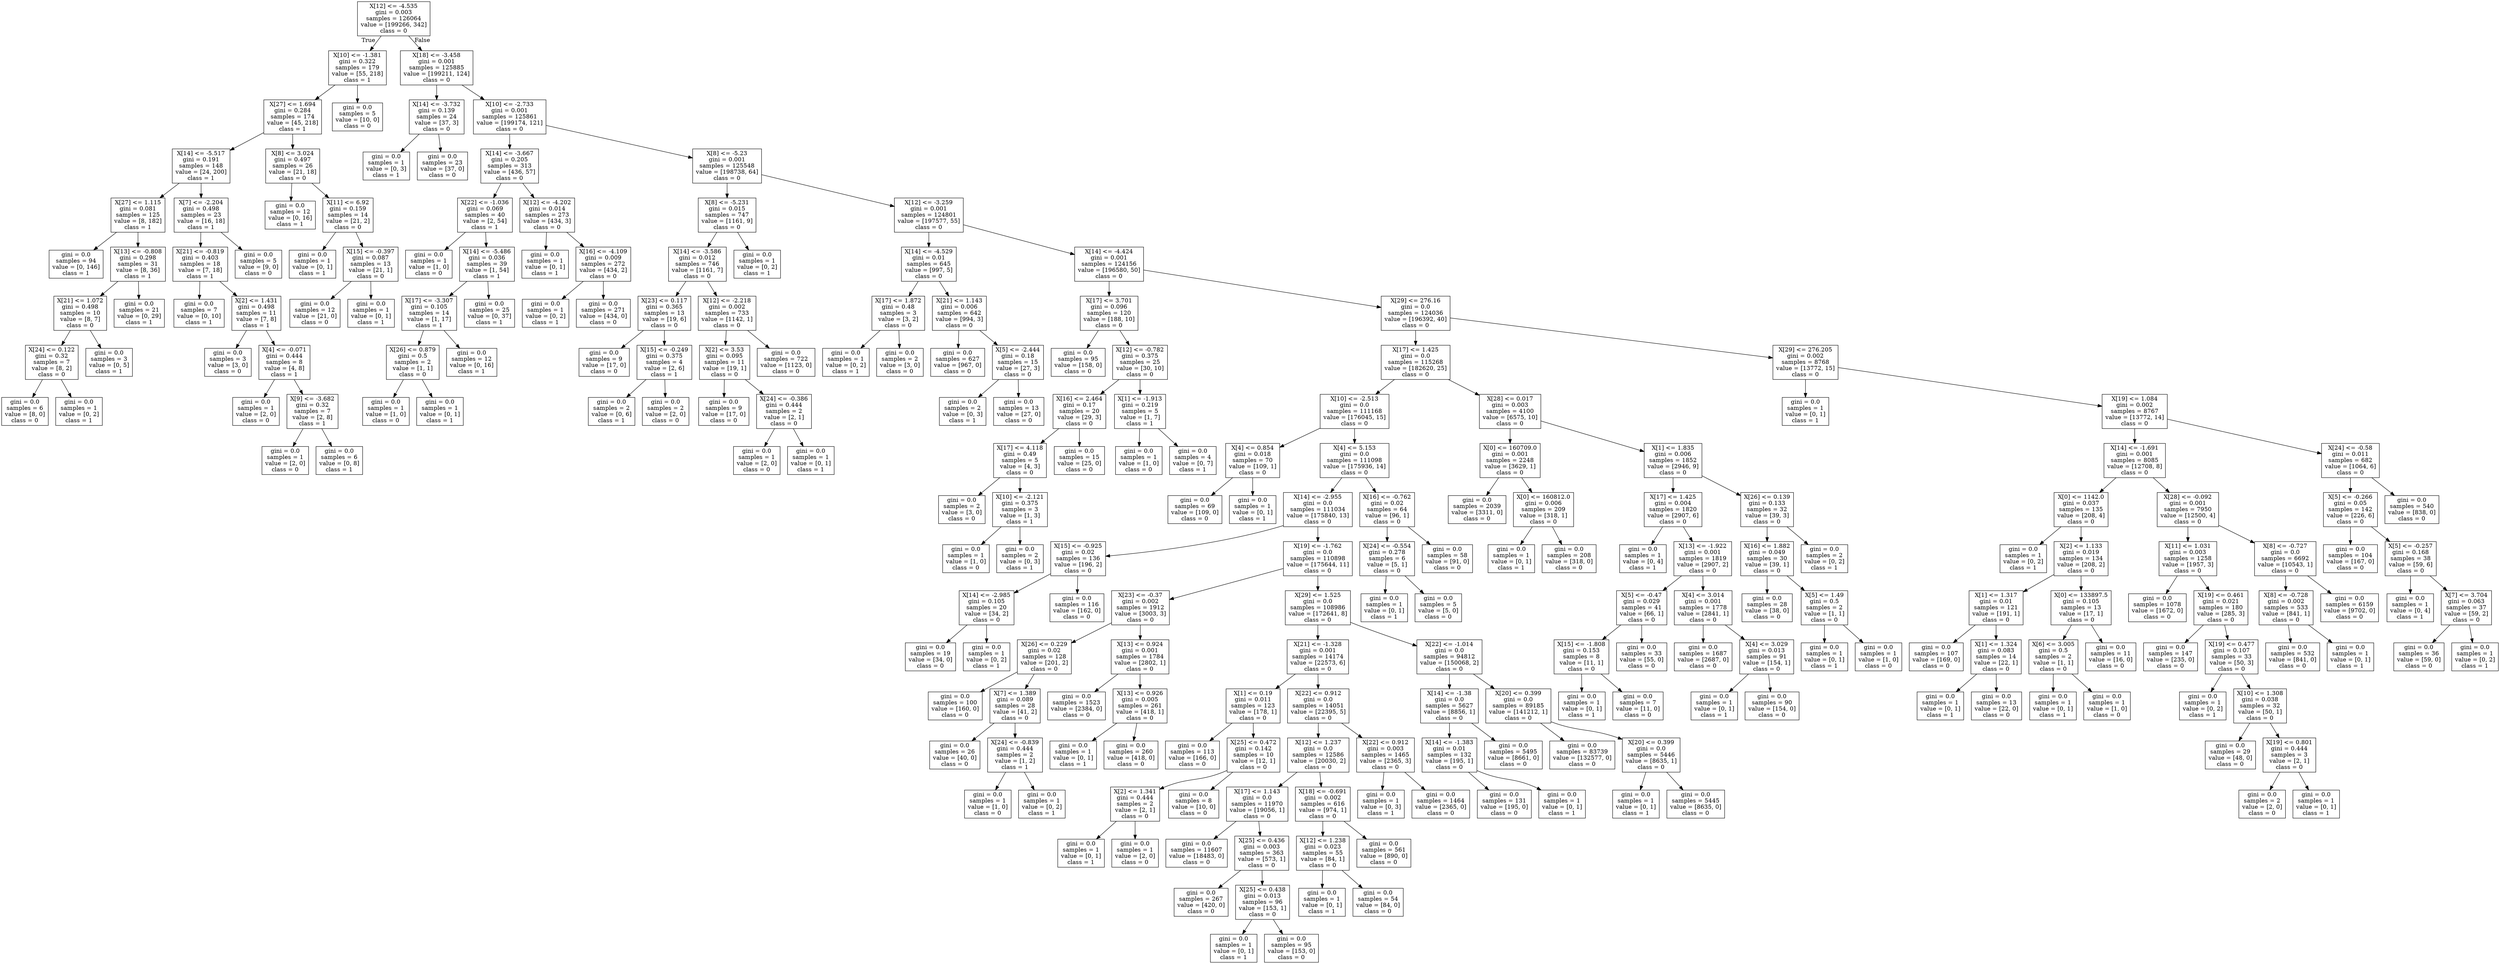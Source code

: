 digraph Tree {
node [shape=box] ;
0 [label="X[12] <= -4.535\ngini = 0.003\nsamples = 126064\nvalue = [199266, 342]\nclass = 0"] ;
1 [label="X[10] <= -1.381\ngini = 0.322\nsamples = 179\nvalue = [55, 218]\nclass = 1"] ;
0 -> 1 [labeldistance=2.5, labelangle=45, headlabel="True"] ;
2 [label="X[27] <= 1.694\ngini = 0.284\nsamples = 174\nvalue = [45, 218]\nclass = 1"] ;
1 -> 2 ;
3 [label="X[14] <= -5.517\ngini = 0.191\nsamples = 148\nvalue = [24, 200]\nclass = 1"] ;
2 -> 3 ;
4 [label="X[27] <= 1.115\ngini = 0.081\nsamples = 125\nvalue = [8, 182]\nclass = 1"] ;
3 -> 4 ;
5 [label="gini = 0.0\nsamples = 94\nvalue = [0, 146]\nclass = 1"] ;
4 -> 5 ;
6 [label="X[13] <= -0.808\ngini = 0.298\nsamples = 31\nvalue = [8, 36]\nclass = 1"] ;
4 -> 6 ;
7 [label="X[21] <= 1.072\ngini = 0.498\nsamples = 10\nvalue = [8, 7]\nclass = 0"] ;
6 -> 7 ;
8 [label="X[24] <= 0.122\ngini = 0.32\nsamples = 7\nvalue = [8, 2]\nclass = 0"] ;
7 -> 8 ;
9 [label="gini = 0.0\nsamples = 6\nvalue = [8, 0]\nclass = 0"] ;
8 -> 9 ;
10 [label="gini = 0.0\nsamples = 1\nvalue = [0, 2]\nclass = 1"] ;
8 -> 10 ;
11 [label="gini = 0.0\nsamples = 3\nvalue = [0, 5]\nclass = 1"] ;
7 -> 11 ;
12 [label="gini = 0.0\nsamples = 21\nvalue = [0, 29]\nclass = 1"] ;
6 -> 12 ;
13 [label="X[7] <= -2.204\ngini = 0.498\nsamples = 23\nvalue = [16, 18]\nclass = 1"] ;
3 -> 13 ;
14 [label="X[21] <= -0.819\ngini = 0.403\nsamples = 18\nvalue = [7, 18]\nclass = 1"] ;
13 -> 14 ;
15 [label="gini = 0.0\nsamples = 7\nvalue = [0, 10]\nclass = 1"] ;
14 -> 15 ;
16 [label="X[2] <= 1.431\ngini = 0.498\nsamples = 11\nvalue = [7, 8]\nclass = 1"] ;
14 -> 16 ;
17 [label="gini = 0.0\nsamples = 3\nvalue = [3, 0]\nclass = 0"] ;
16 -> 17 ;
18 [label="X[4] <= -0.071\ngini = 0.444\nsamples = 8\nvalue = [4, 8]\nclass = 1"] ;
16 -> 18 ;
19 [label="gini = 0.0\nsamples = 1\nvalue = [2, 0]\nclass = 0"] ;
18 -> 19 ;
20 [label="X[9] <= -3.682\ngini = 0.32\nsamples = 7\nvalue = [2, 8]\nclass = 1"] ;
18 -> 20 ;
21 [label="gini = 0.0\nsamples = 1\nvalue = [2, 0]\nclass = 0"] ;
20 -> 21 ;
22 [label="gini = 0.0\nsamples = 6\nvalue = [0, 8]\nclass = 1"] ;
20 -> 22 ;
23 [label="gini = 0.0\nsamples = 5\nvalue = [9, 0]\nclass = 0"] ;
13 -> 23 ;
24 [label="X[8] <= 3.024\ngini = 0.497\nsamples = 26\nvalue = [21, 18]\nclass = 0"] ;
2 -> 24 ;
25 [label="gini = 0.0\nsamples = 12\nvalue = [0, 16]\nclass = 1"] ;
24 -> 25 ;
26 [label="X[11] <= 6.92\ngini = 0.159\nsamples = 14\nvalue = [21, 2]\nclass = 0"] ;
24 -> 26 ;
27 [label="gini = 0.0\nsamples = 1\nvalue = [0, 1]\nclass = 1"] ;
26 -> 27 ;
28 [label="X[15] <= -0.397\ngini = 0.087\nsamples = 13\nvalue = [21, 1]\nclass = 0"] ;
26 -> 28 ;
29 [label="gini = 0.0\nsamples = 12\nvalue = [21, 0]\nclass = 0"] ;
28 -> 29 ;
30 [label="gini = 0.0\nsamples = 1\nvalue = [0, 1]\nclass = 1"] ;
28 -> 30 ;
31 [label="gini = 0.0\nsamples = 5\nvalue = [10, 0]\nclass = 0"] ;
1 -> 31 ;
32 [label="X[18] <= -3.458\ngini = 0.001\nsamples = 125885\nvalue = [199211, 124]\nclass = 0"] ;
0 -> 32 [labeldistance=2.5, labelangle=-45, headlabel="False"] ;
33 [label="X[14] <= -3.732\ngini = 0.139\nsamples = 24\nvalue = [37, 3]\nclass = 0"] ;
32 -> 33 ;
34 [label="gini = 0.0\nsamples = 1\nvalue = [0, 3]\nclass = 1"] ;
33 -> 34 ;
35 [label="gini = 0.0\nsamples = 23\nvalue = [37, 0]\nclass = 0"] ;
33 -> 35 ;
36 [label="X[10] <= -2.733\ngini = 0.001\nsamples = 125861\nvalue = [199174, 121]\nclass = 0"] ;
32 -> 36 ;
37 [label="X[14] <= -3.667\ngini = 0.205\nsamples = 313\nvalue = [436, 57]\nclass = 0"] ;
36 -> 37 ;
38 [label="X[22] <= -1.036\ngini = 0.069\nsamples = 40\nvalue = [2, 54]\nclass = 1"] ;
37 -> 38 ;
39 [label="gini = 0.0\nsamples = 1\nvalue = [1, 0]\nclass = 0"] ;
38 -> 39 ;
40 [label="X[14] <= -5.486\ngini = 0.036\nsamples = 39\nvalue = [1, 54]\nclass = 1"] ;
38 -> 40 ;
41 [label="X[17] <= -3.307\ngini = 0.105\nsamples = 14\nvalue = [1, 17]\nclass = 1"] ;
40 -> 41 ;
42 [label="X[26] <= 0.879\ngini = 0.5\nsamples = 2\nvalue = [1, 1]\nclass = 0"] ;
41 -> 42 ;
43 [label="gini = 0.0\nsamples = 1\nvalue = [1, 0]\nclass = 0"] ;
42 -> 43 ;
44 [label="gini = 0.0\nsamples = 1\nvalue = [0, 1]\nclass = 1"] ;
42 -> 44 ;
45 [label="gini = 0.0\nsamples = 12\nvalue = [0, 16]\nclass = 1"] ;
41 -> 45 ;
46 [label="gini = 0.0\nsamples = 25\nvalue = [0, 37]\nclass = 1"] ;
40 -> 46 ;
47 [label="X[12] <= -4.202\ngini = 0.014\nsamples = 273\nvalue = [434, 3]\nclass = 0"] ;
37 -> 47 ;
48 [label="gini = 0.0\nsamples = 1\nvalue = [0, 1]\nclass = 1"] ;
47 -> 48 ;
49 [label="X[16] <= -4.109\ngini = 0.009\nsamples = 272\nvalue = [434, 2]\nclass = 0"] ;
47 -> 49 ;
50 [label="gini = 0.0\nsamples = 1\nvalue = [0, 2]\nclass = 1"] ;
49 -> 50 ;
51 [label="gini = 0.0\nsamples = 271\nvalue = [434, 0]\nclass = 0"] ;
49 -> 51 ;
52 [label="X[8] <= -5.23\ngini = 0.001\nsamples = 125548\nvalue = [198738, 64]\nclass = 0"] ;
36 -> 52 ;
53 [label="X[8] <= -5.231\ngini = 0.015\nsamples = 747\nvalue = [1161, 9]\nclass = 0"] ;
52 -> 53 ;
54 [label="X[14] <= -3.586\ngini = 0.012\nsamples = 746\nvalue = [1161, 7]\nclass = 0"] ;
53 -> 54 ;
55 [label="X[23] <= 0.117\ngini = 0.365\nsamples = 13\nvalue = [19, 6]\nclass = 0"] ;
54 -> 55 ;
56 [label="gini = 0.0\nsamples = 9\nvalue = [17, 0]\nclass = 0"] ;
55 -> 56 ;
57 [label="X[15] <= -0.249\ngini = 0.375\nsamples = 4\nvalue = [2, 6]\nclass = 1"] ;
55 -> 57 ;
58 [label="gini = 0.0\nsamples = 2\nvalue = [0, 6]\nclass = 1"] ;
57 -> 58 ;
59 [label="gini = 0.0\nsamples = 2\nvalue = [2, 0]\nclass = 0"] ;
57 -> 59 ;
60 [label="X[12] <= -2.218\ngini = 0.002\nsamples = 733\nvalue = [1142, 1]\nclass = 0"] ;
54 -> 60 ;
61 [label="X[2] <= 3.53\ngini = 0.095\nsamples = 11\nvalue = [19, 1]\nclass = 0"] ;
60 -> 61 ;
62 [label="gini = 0.0\nsamples = 9\nvalue = [17, 0]\nclass = 0"] ;
61 -> 62 ;
63 [label="X[24] <= -0.386\ngini = 0.444\nsamples = 2\nvalue = [2, 1]\nclass = 0"] ;
61 -> 63 ;
64 [label="gini = 0.0\nsamples = 1\nvalue = [2, 0]\nclass = 0"] ;
63 -> 64 ;
65 [label="gini = 0.0\nsamples = 1\nvalue = [0, 1]\nclass = 1"] ;
63 -> 65 ;
66 [label="gini = 0.0\nsamples = 722\nvalue = [1123, 0]\nclass = 0"] ;
60 -> 66 ;
67 [label="gini = 0.0\nsamples = 1\nvalue = [0, 2]\nclass = 1"] ;
53 -> 67 ;
68 [label="X[12] <= -3.259\ngini = 0.001\nsamples = 124801\nvalue = [197577, 55]\nclass = 0"] ;
52 -> 68 ;
69 [label="X[14] <= -4.529\ngini = 0.01\nsamples = 645\nvalue = [997, 5]\nclass = 0"] ;
68 -> 69 ;
70 [label="X[17] <= 1.872\ngini = 0.48\nsamples = 3\nvalue = [3, 2]\nclass = 0"] ;
69 -> 70 ;
71 [label="gini = 0.0\nsamples = 1\nvalue = [0, 2]\nclass = 1"] ;
70 -> 71 ;
72 [label="gini = 0.0\nsamples = 2\nvalue = [3, 0]\nclass = 0"] ;
70 -> 72 ;
73 [label="X[21] <= 1.143\ngini = 0.006\nsamples = 642\nvalue = [994, 3]\nclass = 0"] ;
69 -> 73 ;
74 [label="gini = 0.0\nsamples = 627\nvalue = [967, 0]\nclass = 0"] ;
73 -> 74 ;
75 [label="X[5] <= -2.444\ngini = 0.18\nsamples = 15\nvalue = [27, 3]\nclass = 0"] ;
73 -> 75 ;
76 [label="gini = 0.0\nsamples = 2\nvalue = [0, 3]\nclass = 1"] ;
75 -> 76 ;
77 [label="gini = 0.0\nsamples = 13\nvalue = [27, 0]\nclass = 0"] ;
75 -> 77 ;
78 [label="X[14] <= -4.424\ngini = 0.001\nsamples = 124156\nvalue = [196580, 50]\nclass = 0"] ;
68 -> 78 ;
79 [label="X[17] <= 3.701\ngini = 0.096\nsamples = 120\nvalue = [188, 10]\nclass = 0"] ;
78 -> 79 ;
80 [label="gini = 0.0\nsamples = 95\nvalue = [158, 0]\nclass = 0"] ;
79 -> 80 ;
81 [label="X[12] <= -0.782\ngini = 0.375\nsamples = 25\nvalue = [30, 10]\nclass = 0"] ;
79 -> 81 ;
82 [label="X[16] <= 2.464\ngini = 0.17\nsamples = 20\nvalue = [29, 3]\nclass = 0"] ;
81 -> 82 ;
83 [label="X[17] <= 4.118\ngini = 0.49\nsamples = 5\nvalue = [4, 3]\nclass = 0"] ;
82 -> 83 ;
84 [label="gini = 0.0\nsamples = 2\nvalue = [3, 0]\nclass = 0"] ;
83 -> 84 ;
85 [label="X[10] <= -2.121\ngini = 0.375\nsamples = 3\nvalue = [1, 3]\nclass = 1"] ;
83 -> 85 ;
86 [label="gini = 0.0\nsamples = 1\nvalue = [1, 0]\nclass = 0"] ;
85 -> 86 ;
87 [label="gini = 0.0\nsamples = 2\nvalue = [0, 3]\nclass = 1"] ;
85 -> 87 ;
88 [label="gini = 0.0\nsamples = 15\nvalue = [25, 0]\nclass = 0"] ;
82 -> 88 ;
89 [label="X[1] <= -1.913\ngini = 0.219\nsamples = 5\nvalue = [1, 7]\nclass = 1"] ;
81 -> 89 ;
90 [label="gini = 0.0\nsamples = 1\nvalue = [1, 0]\nclass = 0"] ;
89 -> 90 ;
91 [label="gini = 0.0\nsamples = 4\nvalue = [0, 7]\nclass = 1"] ;
89 -> 91 ;
92 [label="X[29] <= 276.16\ngini = 0.0\nsamples = 124036\nvalue = [196392, 40]\nclass = 0"] ;
78 -> 92 ;
93 [label="X[17] <= 1.425\ngini = 0.0\nsamples = 115268\nvalue = [182620, 25]\nclass = 0"] ;
92 -> 93 ;
94 [label="X[10] <= -2.513\ngini = 0.0\nsamples = 111168\nvalue = [176045, 15]\nclass = 0"] ;
93 -> 94 ;
95 [label="X[4] <= 0.854\ngini = 0.018\nsamples = 70\nvalue = [109, 1]\nclass = 0"] ;
94 -> 95 ;
96 [label="gini = 0.0\nsamples = 69\nvalue = [109, 0]\nclass = 0"] ;
95 -> 96 ;
97 [label="gini = 0.0\nsamples = 1\nvalue = [0, 1]\nclass = 1"] ;
95 -> 97 ;
98 [label="X[4] <= 5.153\ngini = 0.0\nsamples = 111098\nvalue = [175936, 14]\nclass = 0"] ;
94 -> 98 ;
99 [label="X[14] <= -2.955\ngini = 0.0\nsamples = 111034\nvalue = [175840, 13]\nclass = 0"] ;
98 -> 99 ;
100 [label="X[15] <= -0.925\ngini = 0.02\nsamples = 136\nvalue = [196, 2]\nclass = 0"] ;
99 -> 100 ;
101 [label="X[14] <= -2.985\ngini = 0.105\nsamples = 20\nvalue = [34, 2]\nclass = 0"] ;
100 -> 101 ;
102 [label="gini = 0.0\nsamples = 19\nvalue = [34, 0]\nclass = 0"] ;
101 -> 102 ;
103 [label="gini = 0.0\nsamples = 1\nvalue = [0, 2]\nclass = 1"] ;
101 -> 103 ;
104 [label="gini = 0.0\nsamples = 116\nvalue = [162, 0]\nclass = 0"] ;
100 -> 104 ;
105 [label="X[19] <= -1.762\ngini = 0.0\nsamples = 110898\nvalue = [175644, 11]\nclass = 0"] ;
99 -> 105 ;
106 [label="X[23] <= -0.37\ngini = 0.002\nsamples = 1912\nvalue = [3003, 3]\nclass = 0"] ;
105 -> 106 ;
107 [label="X[26] <= 0.229\ngini = 0.02\nsamples = 128\nvalue = [201, 2]\nclass = 0"] ;
106 -> 107 ;
108 [label="gini = 0.0\nsamples = 100\nvalue = [160, 0]\nclass = 0"] ;
107 -> 108 ;
109 [label="X[7] <= 1.389\ngini = 0.089\nsamples = 28\nvalue = [41, 2]\nclass = 0"] ;
107 -> 109 ;
110 [label="gini = 0.0\nsamples = 26\nvalue = [40, 0]\nclass = 0"] ;
109 -> 110 ;
111 [label="X[24] <= -0.839\ngini = 0.444\nsamples = 2\nvalue = [1, 2]\nclass = 1"] ;
109 -> 111 ;
112 [label="gini = 0.0\nsamples = 1\nvalue = [1, 0]\nclass = 0"] ;
111 -> 112 ;
113 [label="gini = 0.0\nsamples = 1\nvalue = [0, 2]\nclass = 1"] ;
111 -> 113 ;
114 [label="X[13] <= 0.924\ngini = 0.001\nsamples = 1784\nvalue = [2802, 1]\nclass = 0"] ;
106 -> 114 ;
115 [label="gini = 0.0\nsamples = 1523\nvalue = [2384, 0]\nclass = 0"] ;
114 -> 115 ;
116 [label="X[13] <= 0.926\ngini = 0.005\nsamples = 261\nvalue = [418, 1]\nclass = 0"] ;
114 -> 116 ;
117 [label="gini = 0.0\nsamples = 1\nvalue = [0, 1]\nclass = 1"] ;
116 -> 117 ;
118 [label="gini = 0.0\nsamples = 260\nvalue = [418, 0]\nclass = 0"] ;
116 -> 118 ;
119 [label="X[29] <= 1.525\ngini = 0.0\nsamples = 108986\nvalue = [172641, 8]\nclass = 0"] ;
105 -> 119 ;
120 [label="X[21] <= -1.328\ngini = 0.001\nsamples = 14174\nvalue = [22573, 6]\nclass = 0"] ;
119 -> 120 ;
121 [label="X[1] <= 0.19\ngini = 0.011\nsamples = 123\nvalue = [178, 1]\nclass = 0"] ;
120 -> 121 ;
122 [label="gini = 0.0\nsamples = 113\nvalue = [166, 0]\nclass = 0"] ;
121 -> 122 ;
123 [label="X[25] <= 0.472\ngini = 0.142\nsamples = 10\nvalue = [12, 1]\nclass = 0"] ;
121 -> 123 ;
124 [label="X[2] <= 1.341\ngini = 0.444\nsamples = 2\nvalue = [2, 1]\nclass = 0"] ;
123 -> 124 ;
125 [label="gini = 0.0\nsamples = 1\nvalue = [0, 1]\nclass = 1"] ;
124 -> 125 ;
126 [label="gini = 0.0\nsamples = 1\nvalue = [2, 0]\nclass = 0"] ;
124 -> 126 ;
127 [label="gini = 0.0\nsamples = 8\nvalue = [10, 0]\nclass = 0"] ;
123 -> 127 ;
128 [label="X[22] <= 0.912\ngini = 0.0\nsamples = 14051\nvalue = [22395, 5]\nclass = 0"] ;
120 -> 128 ;
129 [label="X[12] <= 1.237\ngini = 0.0\nsamples = 12586\nvalue = [20030, 2]\nclass = 0"] ;
128 -> 129 ;
130 [label="X[17] <= 1.143\ngini = 0.0\nsamples = 11970\nvalue = [19056, 1]\nclass = 0"] ;
129 -> 130 ;
131 [label="gini = 0.0\nsamples = 11607\nvalue = [18483, 0]\nclass = 0"] ;
130 -> 131 ;
132 [label="X[25] <= 0.436\ngini = 0.003\nsamples = 363\nvalue = [573, 1]\nclass = 0"] ;
130 -> 132 ;
133 [label="gini = 0.0\nsamples = 267\nvalue = [420, 0]\nclass = 0"] ;
132 -> 133 ;
134 [label="X[25] <= 0.438\ngini = 0.013\nsamples = 96\nvalue = [153, 1]\nclass = 0"] ;
132 -> 134 ;
135 [label="gini = 0.0\nsamples = 1\nvalue = [0, 1]\nclass = 1"] ;
134 -> 135 ;
136 [label="gini = 0.0\nsamples = 95\nvalue = [153, 0]\nclass = 0"] ;
134 -> 136 ;
137 [label="X[18] <= -0.691\ngini = 0.002\nsamples = 616\nvalue = [974, 1]\nclass = 0"] ;
129 -> 137 ;
138 [label="X[12] <= 1.238\ngini = 0.023\nsamples = 55\nvalue = [84, 1]\nclass = 0"] ;
137 -> 138 ;
139 [label="gini = 0.0\nsamples = 1\nvalue = [0, 1]\nclass = 1"] ;
138 -> 139 ;
140 [label="gini = 0.0\nsamples = 54\nvalue = [84, 0]\nclass = 0"] ;
138 -> 140 ;
141 [label="gini = 0.0\nsamples = 561\nvalue = [890, 0]\nclass = 0"] ;
137 -> 141 ;
142 [label="X[22] <= 0.912\ngini = 0.003\nsamples = 1465\nvalue = [2365, 3]\nclass = 0"] ;
128 -> 142 ;
143 [label="gini = 0.0\nsamples = 1\nvalue = [0, 3]\nclass = 1"] ;
142 -> 143 ;
144 [label="gini = 0.0\nsamples = 1464\nvalue = [2365, 0]\nclass = 0"] ;
142 -> 144 ;
145 [label="X[22] <= -1.014\ngini = 0.0\nsamples = 94812\nvalue = [150068, 2]\nclass = 0"] ;
119 -> 145 ;
146 [label="X[14] <= -1.38\ngini = 0.0\nsamples = 5627\nvalue = [8856, 1]\nclass = 0"] ;
145 -> 146 ;
147 [label="X[14] <= -1.383\ngini = 0.01\nsamples = 132\nvalue = [195, 1]\nclass = 0"] ;
146 -> 147 ;
148 [label="gini = 0.0\nsamples = 131\nvalue = [195, 0]\nclass = 0"] ;
147 -> 148 ;
149 [label="gini = 0.0\nsamples = 1\nvalue = [0, 1]\nclass = 1"] ;
147 -> 149 ;
150 [label="gini = 0.0\nsamples = 5495\nvalue = [8661, 0]\nclass = 0"] ;
146 -> 150 ;
151 [label="X[20] <= 0.399\ngini = 0.0\nsamples = 89185\nvalue = [141212, 1]\nclass = 0"] ;
145 -> 151 ;
152 [label="gini = 0.0\nsamples = 83739\nvalue = [132577, 0]\nclass = 0"] ;
151 -> 152 ;
153 [label="X[20] <= 0.399\ngini = 0.0\nsamples = 5446\nvalue = [8635, 1]\nclass = 0"] ;
151 -> 153 ;
154 [label="gini = 0.0\nsamples = 1\nvalue = [0, 1]\nclass = 1"] ;
153 -> 154 ;
155 [label="gini = 0.0\nsamples = 5445\nvalue = [8635, 0]\nclass = 0"] ;
153 -> 155 ;
156 [label="X[16] <= -0.762\ngini = 0.02\nsamples = 64\nvalue = [96, 1]\nclass = 0"] ;
98 -> 156 ;
157 [label="X[24] <= -0.554\ngini = 0.278\nsamples = 6\nvalue = [5, 1]\nclass = 0"] ;
156 -> 157 ;
158 [label="gini = 0.0\nsamples = 1\nvalue = [0, 1]\nclass = 1"] ;
157 -> 158 ;
159 [label="gini = 0.0\nsamples = 5\nvalue = [5, 0]\nclass = 0"] ;
157 -> 159 ;
160 [label="gini = 0.0\nsamples = 58\nvalue = [91, 0]\nclass = 0"] ;
156 -> 160 ;
161 [label="X[28] <= 0.017\ngini = 0.003\nsamples = 4100\nvalue = [6575, 10]\nclass = 0"] ;
93 -> 161 ;
162 [label="X[0] <= 160709.0\ngini = 0.001\nsamples = 2248\nvalue = [3629, 1]\nclass = 0"] ;
161 -> 162 ;
163 [label="gini = 0.0\nsamples = 2039\nvalue = [3311, 0]\nclass = 0"] ;
162 -> 163 ;
164 [label="X[0] <= 160812.0\ngini = 0.006\nsamples = 209\nvalue = [318, 1]\nclass = 0"] ;
162 -> 164 ;
165 [label="gini = 0.0\nsamples = 1\nvalue = [0, 1]\nclass = 1"] ;
164 -> 165 ;
166 [label="gini = 0.0\nsamples = 208\nvalue = [318, 0]\nclass = 0"] ;
164 -> 166 ;
167 [label="X[1] <= 1.835\ngini = 0.006\nsamples = 1852\nvalue = [2946, 9]\nclass = 0"] ;
161 -> 167 ;
168 [label="X[17] <= 1.425\ngini = 0.004\nsamples = 1820\nvalue = [2907, 6]\nclass = 0"] ;
167 -> 168 ;
169 [label="gini = 0.0\nsamples = 1\nvalue = [0, 4]\nclass = 1"] ;
168 -> 169 ;
170 [label="X[13] <= -1.922\ngini = 0.001\nsamples = 1819\nvalue = [2907, 2]\nclass = 0"] ;
168 -> 170 ;
171 [label="X[5] <= -0.47\ngini = 0.029\nsamples = 41\nvalue = [66, 1]\nclass = 0"] ;
170 -> 171 ;
172 [label="X[15] <= -1.808\ngini = 0.153\nsamples = 8\nvalue = [11, 1]\nclass = 0"] ;
171 -> 172 ;
173 [label="gini = 0.0\nsamples = 1\nvalue = [0, 1]\nclass = 1"] ;
172 -> 173 ;
174 [label="gini = 0.0\nsamples = 7\nvalue = [11, 0]\nclass = 0"] ;
172 -> 174 ;
175 [label="gini = 0.0\nsamples = 33\nvalue = [55, 0]\nclass = 0"] ;
171 -> 175 ;
176 [label="X[4] <= 3.014\ngini = 0.001\nsamples = 1778\nvalue = [2841, 1]\nclass = 0"] ;
170 -> 176 ;
177 [label="gini = 0.0\nsamples = 1687\nvalue = [2687, 0]\nclass = 0"] ;
176 -> 177 ;
178 [label="X[4] <= 3.029\ngini = 0.013\nsamples = 91\nvalue = [154, 1]\nclass = 0"] ;
176 -> 178 ;
179 [label="gini = 0.0\nsamples = 1\nvalue = [0, 1]\nclass = 1"] ;
178 -> 179 ;
180 [label="gini = 0.0\nsamples = 90\nvalue = [154, 0]\nclass = 0"] ;
178 -> 180 ;
181 [label="X[26] <= 0.139\ngini = 0.133\nsamples = 32\nvalue = [39, 3]\nclass = 0"] ;
167 -> 181 ;
182 [label="X[16] <= 1.882\ngini = 0.049\nsamples = 30\nvalue = [39, 1]\nclass = 0"] ;
181 -> 182 ;
183 [label="gini = 0.0\nsamples = 28\nvalue = [38, 0]\nclass = 0"] ;
182 -> 183 ;
184 [label="X[5] <= 1.49\ngini = 0.5\nsamples = 2\nvalue = [1, 1]\nclass = 0"] ;
182 -> 184 ;
185 [label="gini = 0.0\nsamples = 1\nvalue = [0, 1]\nclass = 1"] ;
184 -> 185 ;
186 [label="gini = 0.0\nsamples = 1\nvalue = [1, 0]\nclass = 0"] ;
184 -> 186 ;
187 [label="gini = 0.0\nsamples = 2\nvalue = [0, 2]\nclass = 1"] ;
181 -> 187 ;
188 [label="X[29] <= 276.205\ngini = 0.002\nsamples = 8768\nvalue = [13772, 15]\nclass = 0"] ;
92 -> 188 ;
189 [label="gini = 0.0\nsamples = 1\nvalue = [0, 1]\nclass = 1"] ;
188 -> 189 ;
190 [label="X[19] <= 1.084\ngini = 0.002\nsamples = 8767\nvalue = [13772, 14]\nclass = 0"] ;
188 -> 190 ;
191 [label="X[14] <= -1.691\ngini = 0.001\nsamples = 8085\nvalue = [12708, 8]\nclass = 0"] ;
190 -> 191 ;
192 [label="X[0] <= 1142.0\ngini = 0.037\nsamples = 135\nvalue = [208, 4]\nclass = 0"] ;
191 -> 192 ;
193 [label="gini = 0.0\nsamples = 1\nvalue = [0, 2]\nclass = 1"] ;
192 -> 193 ;
194 [label="X[2] <= 1.133\ngini = 0.019\nsamples = 134\nvalue = [208, 2]\nclass = 0"] ;
192 -> 194 ;
195 [label="X[1] <= 1.317\ngini = 0.01\nsamples = 121\nvalue = [191, 1]\nclass = 0"] ;
194 -> 195 ;
196 [label="gini = 0.0\nsamples = 107\nvalue = [169, 0]\nclass = 0"] ;
195 -> 196 ;
197 [label="X[1] <= 1.324\ngini = 0.083\nsamples = 14\nvalue = [22, 1]\nclass = 0"] ;
195 -> 197 ;
198 [label="gini = 0.0\nsamples = 1\nvalue = [0, 1]\nclass = 1"] ;
197 -> 198 ;
199 [label="gini = 0.0\nsamples = 13\nvalue = [22, 0]\nclass = 0"] ;
197 -> 199 ;
200 [label="X[0] <= 133897.5\ngini = 0.105\nsamples = 13\nvalue = [17, 1]\nclass = 0"] ;
194 -> 200 ;
201 [label="X[6] <= 3.005\ngini = 0.5\nsamples = 2\nvalue = [1, 1]\nclass = 0"] ;
200 -> 201 ;
202 [label="gini = 0.0\nsamples = 1\nvalue = [0, 1]\nclass = 1"] ;
201 -> 202 ;
203 [label="gini = 0.0\nsamples = 1\nvalue = [1, 0]\nclass = 0"] ;
201 -> 203 ;
204 [label="gini = 0.0\nsamples = 11\nvalue = [16, 0]\nclass = 0"] ;
200 -> 204 ;
205 [label="X[28] <= -0.092\ngini = 0.001\nsamples = 7950\nvalue = [12500, 4]\nclass = 0"] ;
191 -> 205 ;
206 [label="X[11] <= 1.031\ngini = 0.003\nsamples = 1258\nvalue = [1957, 3]\nclass = 0"] ;
205 -> 206 ;
207 [label="gini = 0.0\nsamples = 1078\nvalue = [1672, 0]\nclass = 0"] ;
206 -> 207 ;
208 [label="X[19] <= 0.461\ngini = 0.021\nsamples = 180\nvalue = [285, 3]\nclass = 0"] ;
206 -> 208 ;
209 [label="gini = 0.0\nsamples = 147\nvalue = [235, 0]\nclass = 0"] ;
208 -> 209 ;
210 [label="X[19] <= 0.477\ngini = 0.107\nsamples = 33\nvalue = [50, 3]\nclass = 0"] ;
208 -> 210 ;
211 [label="gini = 0.0\nsamples = 1\nvalue = [0, 2]\nclass = 1"] ;
210 -> 211 ;
212 [label="X[10] <= 1.308\ngini = 0.038\nsamples = 32\nvalue = [50, 1]\nclass = 0"] ;
210 -> 212 ;
213 [label="gini = 0.0\nsamples = 29\nvalue = [48, 0]\nclass = 0"] ;
212 -> 213 ;
214 [label="X[19] <= 0.801\ngini = 0.444\nsamples = 3\nvalue = [2, 1]\nclass = 0"] ;
212 -> 214 ;
215 [label="gini = 0.0\nsamples = 2\nvalue = [2, 0]\nclass = 0"] ;
214 -> 215 ;
216 [label="gini = 0.0\nsamples = 1\nvalue = [0, 1]\nclass = 1"] ;
214 -> 216 ;
217 [label="X[8] <= -0.727\ngini = 0.0\nsamples = 6692\nvalue = [10543, 1]\nclass = 0"] ;
205 -> 217 ;
218 [label="X[8] <= -0.728\ngini = 0.002\nsamples = 533\nvalue = [841, 1]\nclass = 0"] ;
217 -> 218 ;
219 [label="gini = 0.0\nsamples = 532\nvalue = [841, 0]\nclass = 0"] ;
218 -> 219 ;
220 [label="gini = 0.0\nsamples = 1\nvalue = [0, 1]\nclass = 1"] ;
218 -> 220 ;
221 [label="gini = 0.0\nsamples = 6159\nvalue = [9702, 0]\nclass = 0"] ;
217 -> 221 ;
222 [label="X[24] <= -0.58\ngini = 0.011\nsamples = 682\nvalue = [1064, 6]\nclass = 0"] ;
190 -> 222 ;
223 [label="X[5] <= -0.266\ngini = 0.05\nsamples = 142\nvalue = [226, 6]\nclass = 0"] ;
222 -> 223 ;
224 [label="gini = 0.0\nsamples = 104\nvalue = [167, 0]\nclass = 0"] ;
223 -> 224 ;
225 [label="X[5] <= -0.257\ngini = 0.168\nsamples = 38\nvalue = [59, 6]\nclass = 0"] ;
223 -> 225 ;
226 [label="gini = 0.0\nsamples = 1\nvalue = [0, 4]\nclass = 1"] ;
225 -> 226 ;
227 [label="X[7] <= 3.704\ngini = 0.063\nsamples = 37\nvalue = [59, 2]\nclass = 0"] ;
225 -> 227 ;
228 [label="gini = 0.0\nsamples = 36\nvalue = [59, 0]\nclass = 0"] ;
227 -> 228 ;
229 [label="gini = 0.0\nsamples = 1\nvalue = [0, 2]\nclass = 1"] ;
227 -> 229 ;
230 [label="gini = 0.0\nsamples = 540\nvalue = [838, 0]\nclass = 0"] ;
222 -> 230 ;
}